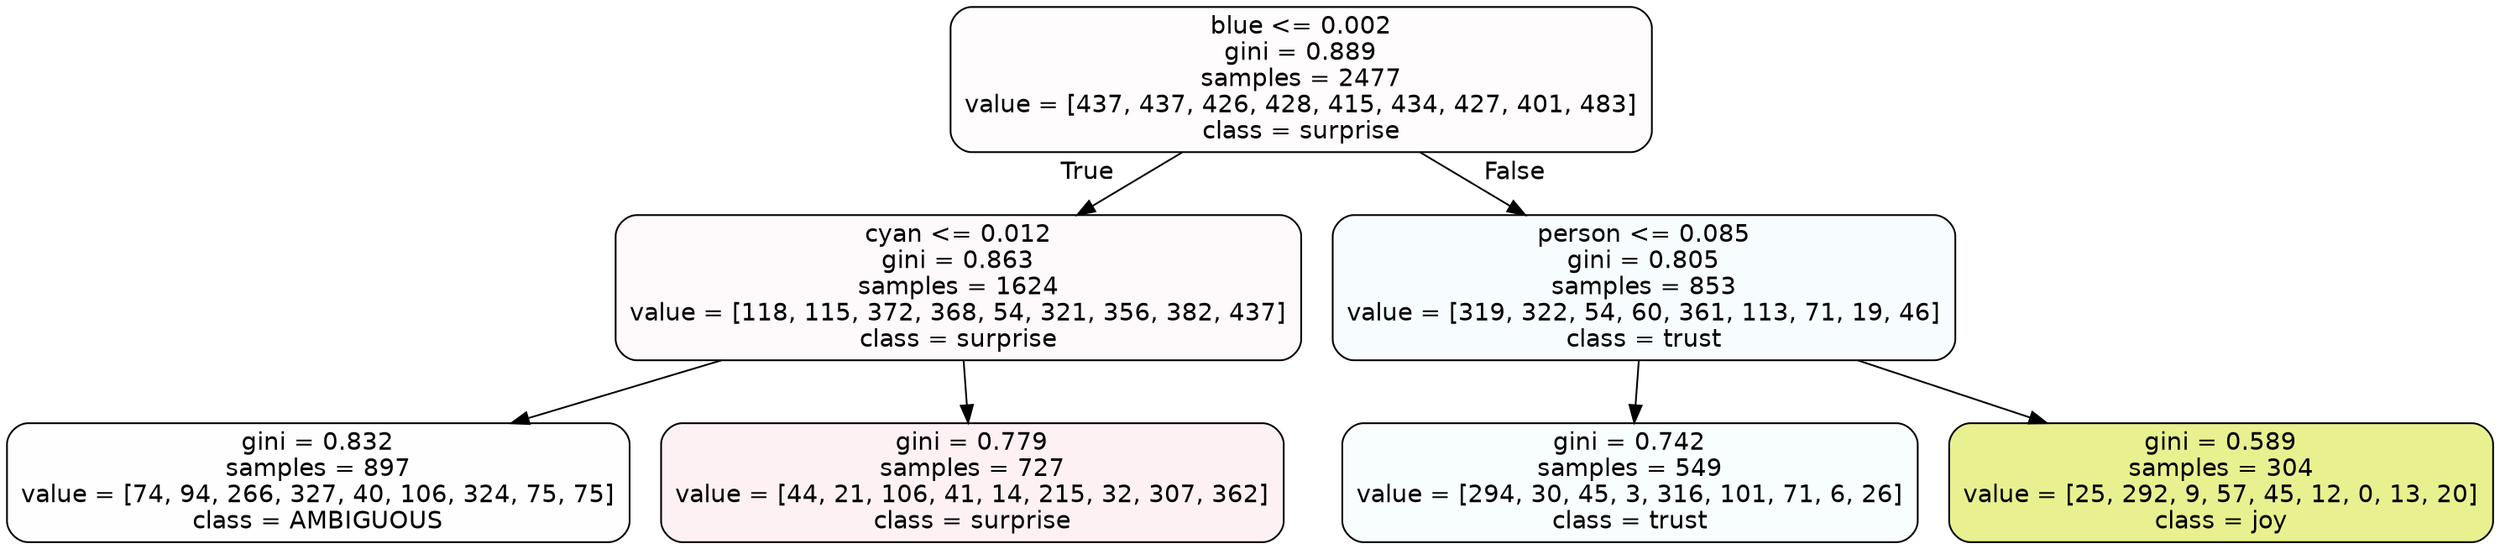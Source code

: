digraph Tree {
node [shape=box, style="filled, rounded", color="black", fontname=helvetica] ;
edge [fontname=helvetica] ;
0 [label="blue <= 0.002\ngini = 0.889\nsamples = 2477\nvalue = [437, 437, 426, 428, 415, 434, 427, 401, 483]\nclass = surprise", fillcolor="#e5396403"] ;
1 [label="cyan <= 0.012\ngini = 0.863\nsamples = 1624\nvalue = [118, 115, 372, 368, 54, 321, 356, 382, 437]\nclass = surprise", fillcolor="#e5396407"] ;
0 -> 1 [labeldistance=2.5, labelangle=45, headlabel="True"] ;
2 [label="gini = 0.832\nsamples = 897\nvalue = [74, 94, 266, 327, 40, 106, 324, 75, 75]\nclass = AMBIGUOUS", fillcolor="#39e58101"] ;
1 -> 2 ;
3 [label="gini = 0.779\nsamples = 727\nvalue = [44, 21, 106, 41, 14, 215, 32, 307, 362]\nclass = surprise", fillcolor="#e5396411"] ;
1 -> 3 ;
4 [label="person <= 0.085\ngini = 0.805\nsamples = 853\nvalue = [319, 322, 54, 60, 361, 113, 71, 19, 46]\nclass = trust", fillcolor="#39d7e50a"] ;
0 -> 4 [labeldistance=2.5, labelangle=-45, headlabel="False"] ;
5 [label="gini = 0.742\nsamples = 549\nvalue = [294, 30, 45, 3, 316, 101, 71, 6, 26]\nclass = trust", fillcolor="#39d7e509"] ;
4 -> 5 ;
6 [label="gini = 0.589\nsamples = 304\nvalue = [25, 292, 9, 57, 45, 12, 0, 13, 20]\nclass = joy", fillcolor="#d7e53990"] ;
4 -> 6 ;
}